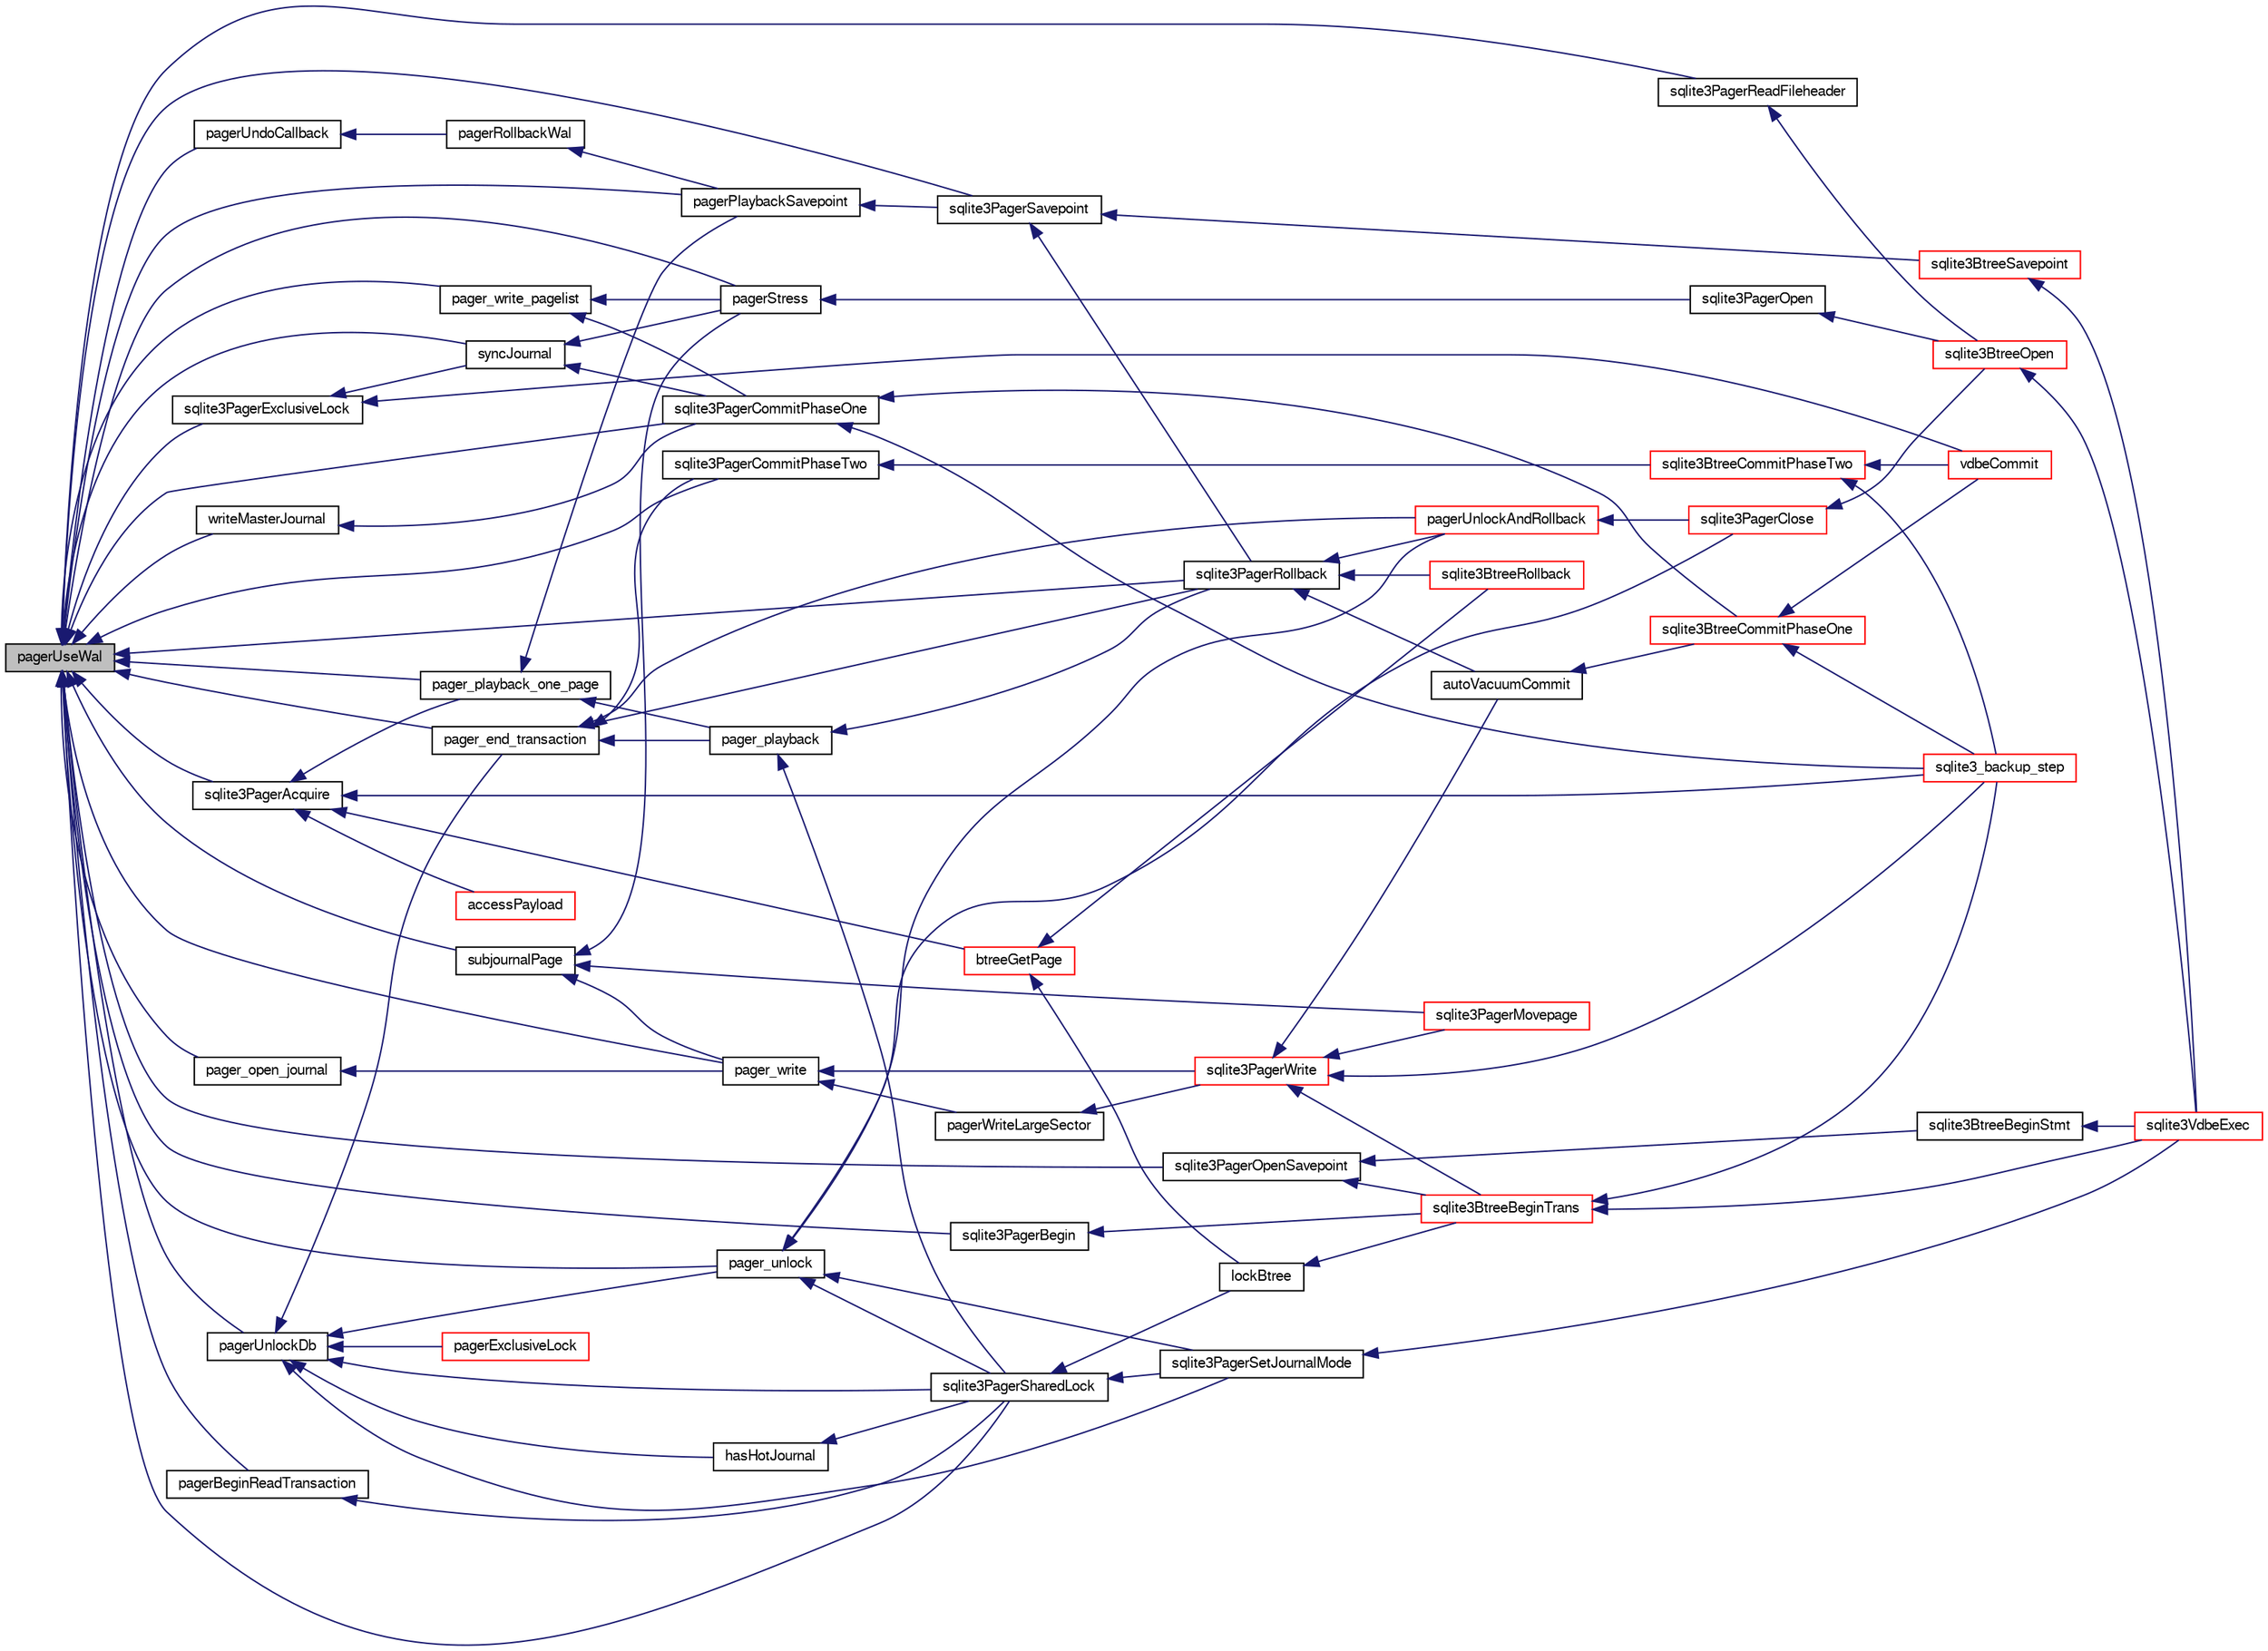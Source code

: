 digraph "pagerUseWal"
{
  edge [fontname="FreeSans",fontsize="10",labelfontname="FreeSans",labelfontsize="10"];
  node [fontname="FreeSans",fontsize="10",shape=record];
  rankdir="LR";
  Node209634 [label="pagerUseWal",height=0.2,width=0.4,color="black", fillcolor="grey75", style="filled", fontcolor="black"];
  Node209634 -> Node209635 [dir="back",color="midnightblue",fontsize="10",style="solid",fontname="FreeSans"];
  Node209635 [label="pagerUnlockDb",height=0.2,width=0.4,color="black", fillcolor="white", style="filled",URL="$sqlite3_8c.html#a8ac54f19421c76b5045a40b42d282c32"];
  Node209635 -> Node209636 [dir="back",color="midnightblue",fontsize="10",style="solid",fontname="FreeSans"];
  Node209636 [label="pager_unlock",height=0.2,width=0.4,color="black", fillcolor="white", style="filled",URL="$sqlite3_8c.html#a5b54bd09bd76fa68eb6310fbf9bbaf20"];
  Node209636 -> Node209637 [dir="back",color="midnightblue",fontsize="10",style="solid",fontname="FreeSans"];
  Node209637 [label="pagerUnlockAndRollback",height=0.2,width=0.4,color="red", fillcolor="white", style="filled",URL="$sqlite3_8c.html#a02d96b7bf62c3b13ba905d168914518c"];
  Node209637 -> Node209638 [dir="back",color="midnightblue",fontsize="10",style="solid",fontname="FreeSans"];
  Node209638 [label="sqlite3PagerClose",height=0.2,width=0.4,color="red", fillcolor="white", style="filled",URL="$sqlite3_8c.html#af94b1f96b60689fd09422cce2c85f53f"];
  Node209638 -> Node209639 [dir="back",color="midnightblue",fontsize="10",style="solid",fontname="FreeSans"];
  Node209639 [label="sqlite3BtreeOpen",height=0.2,width=0.4,color="red", fillcolor="white", style="filled",URL="$sqlite3_8c.html#a13dcb44dc34af6ce9d38de9c5aa975f9"];
  Node209639 -> Node209640 [dir="back",color="midnightblue",fontsize="10",style="solid",fontname="FreeSans"];
  Node209640 [label="sqlite3VdbeExec",height=0.2,width=0.4,color="red", fillcolor="white", style="filled",URL="$sqlite3_8c.html#a8ce40a614bdc56719c4d642b1e4dfb21"];
  Node209636 -> Node209638 [dir="back",color="midnightblue",fontsize="10",style="solid",fontname="FreeSans"];
  Node209636 -> Node209915 [dir="back",color="midnightblue",fontsize="10",style="solid",fontname="FreeSans"];
  Node209915 [label="sqlite3PagerSharedLock",height=0.2,width=0.4,color="black", fillcolor="white", style="filled",URL="$sqlite3_8c.html#a58c197b629fb6eaacf96c7add57c70df"];
  Node209915 -> Node209916 [dir="back",color="midnightblue",fontsize="10",style="solid",fontname="FreeSans"];
  Node209916 [label="sqlite3PagerSetJournalMode",height=0.2,width=0.4,color="black", fillcolor="white", style="filled",URL="$sqlite3_8c.html#afb929a0a4553cda84de16180ddbd09f7"];
  Node209916 -> Node209640 [dir="back",color="midnightblue",fontsize="10",style="solid",fontname="FreeSans"];
  Node209915 -> Node209917 [dir="back",color="midnightblue",fontsize="10",style="solid",fontname="FreeSans"];
  Node209917 [label="lockBtree",height=0.2,width=0.4,color="black", fillcolor="white", style="filled",URL="$sqlite3_8c.html#a5b808194d3178be15705a420265cee9d"];
  Node209917 -> Node209918 [dir="back",color="midnightblue",fontsize="10",style="solid",fontname="FreeSans"];
  Node209918 [label="sqlite3BtreeBeginTrans",height=0.2,width=0.4,color="red", fillcolor="white", style="filled",URL="$sqlite3_8c.html#a52d6706df15c67c22aa7d0e290c16bf5"];
  Node209918 -> Node209853 [dir="back",color="midnightblue",fontsize="10",style="solid",fontname="FreeSans"];
  Node209853 [label="sqlite3_backup_step",height=0.2,width=0.4,color="red", fillcolor="white", style="filled",URL="$sqlite3_8h.html#a1699b75e98d082eebc465a9e64c35269"];
  Node209918 -> Node209640 [dir="back",color="midnightblue",fontsize="10",style="solid",fontname="FreeSans"];
  Node209636 -> Node209916 [dir="back",color="midnightblue",fontsize="10",style="solid",fontname="FreeSans"];
  Node209635 -> Node209986 [dir="back",color="midnightblue",fontsize="10",style="solid",fontname="FreeSans"];
  Node209986 [label="pager_end_transaction",height=0.2,width=0.4,color="black", fillcolor="white", style="filled",URL="$sqlite3_8c.html#a0814e2cfab386b1e3ba74528870339fe"];
  Node209986 -> Node209637 [dir="back",color="midnightblue",fontsize="10",style="solid",fontname="FreeSans"];
  Node209986 -> Node209914 [dir="back",color="midnightblue",fontsize="10",style="solid",fontname="FreeSans"];
  Node209914 [label="pager_playback",height=0.2,width=0.4,color="black", fillcolor="white", style="filled",URL="$sqlite3_8c.html#a9d9a750a9fc76eb4b668c8a16b164a65"];
  Node209914 -> Node209915 [dir="back",color="midnightblue",fontsize="10",style="solid",fontname="FreeSans"];
  Node209914 -> Node209920 [dir="back",color="midnightblue",fontsize="10",style="solid",fontname="FreeSans"];
  Node209920 [label="sqlite3PagerRollback",height=0.2,width=0.4,color="black", fillcolor="white", style="filled",URL="$sqlite3_8c.html#afdd2ecbb97b7a716892ff6bd10c7dfd0"];
  Node209920 -> Node209637 [dir="back",color="midnightblue",fontsize="10",style="solid",fontname="FreeSans"];
  Node209920 -> Node209921 [dir="back",color="midnightblue",fontsize="10",style="solid",fontname="FreeSans"];
  Node209921 [label="autoVacuumCommit",height=0.2,width=0.4,color="black", fillcolor="white", style="filled",URL="$sqlite3_8c.html#a809d22c6311135ae3048adf41febaef0"];
  Node209921 -> Node209922 [dir="back",color="midnightblue",fontsize="10",style="solid",fontname="FreeSans"];
  Node209922 [label="sqlite3BtreeCommitPhaseOne",height=0.2,width=0.4,color="red", fillcolor="white", style="filled",URL="$sqlite3_8c.html#ae266cba101e64ad99a166f237532e262"];
  Node209922 -> Node209853 [dir="back",color="midnightblue",fontsize="10",style="solid",fontname="FreeSans"];
  Node209922 -> Node209924 [dir="back",color="midnightblue",fontsize="10",style="solid",fontname="FreeSans"];
  Node209924 [label="vdbeCommit",height=0.2,width=0.4,color="red", fillcolor="white", style="filled",URL="$sqlite3_8c.html#a5d7f1e0625451b987728f600cfe1b92d"];
  Node209920 -> Node209925 [dir="back",color="midnightblue",fontsize="10",style="solid",fontname="FreeSans"];
  Node209925 [label="sqlite3BtreeRollback",height=0.2,width=0.4,color="red", fillcolor="white", style="filled",URL="$sqlite3_8c.html#a317473acdafdd688385c8954f09de186"];
  Node209986 -> Node209987 [dir="back",color="midnightblue",fontsize="10",style="solid",fontname="FreeSans"];
  Node209987 [label="sqlite3PagerCommitPhaseTwo",height=0.2,width=0.4,color="black", fillcolor="white", style="filled",URL="$sqlite3_8c.html#a18af1df44bbc3ae598f0559f6fc5861e"];
  Node209987 -> Node209988 [dir="back",color="midnightblue",fontsize="10",style="solid",fontname="FreeSans"];
  Node209988 [label="sqlite3BtreeCommitPhaseTwo",height=0.2,width=0.4,color="red", fillcolor="white", style="filled",URL="$sqlite3_8c.html#a84764f43cb4ca50bcac1fc674e8d6dd9"];
  Node209988 -> Node209853 [dir="back",color="midnightblue",fontsize="10",style="solid",fontname="FreeSans"];
  Node209988 -> Node209924 [dir="back",color="midnightblue",fontsize="10",style="solid",fontname="FreeSans"];
  Node209986 -> Node209920 [dir="back",color="midnightblue",fontsize="10",style="solid",fontname="FreeSans"];
  Node209635 -> Node210023 [dir="back",color="midnightblue",fontsize="10",style="solid",fontname="FreeSans"];
  Node210023 [label="hasHotJournal",height=0.2,width=0.4,color="black", fillcolor="white", style="filled",URL="$sqlite3_8c.html#a875dc699b7a0e8ab6ba19170e5096d5e"];
  Node210023 -> Node209915 [dir="back",color="midnightblue",fontsize="10",style="solid",fontname="FreeSans"];
  Node209635 -> Node209915 [dir="back",color="midnightblue",fontsize="10",style="solid",fontname="FreeSans"];
  Node209635 -> Node209916 [dir="back",color="midnightblue",fontsize="10",style="solid",fontname="FreeSans"];
  Node209635 -> Node210024 [dir="back",color="midnightblue",fontsize="10",style="solid",fontname="FreeSans"];
  Node210024 [label="pagerExclusiveLock",height=0.2,width=0.4,color="red", fillcolor="white", style="filled",URL="$sqlite3_8c.html#a7f978cc8af52489d388024ebf2b88112"];
  Node209634 -> Node210029 [dir="back",color="midnightblue",fontsize="10",style="solid",fontname="FreeSans"];
  Node210029 [label="writeMasterJournal",height=0.2,width=0.4,color="black", fillcolor="white", style="filled",URL="$sqlite3_8c.html#a6df09ec3e85ec74c6ee0bbbbe72a8cf3"];
  Node210029 -> Node209993 [dir="back",color="midnightblue",fontsize="10",style="solid",fontname="FreeSans"];
  Node209993 [label="sqlite3PagerCommitPhaseOne",height=0.2,width=0.4,color="black", fillcolor="white", style="filled",URL="$sqlite3_8c.html#a2baf986bff9120486e9acc5951494ea7"];
  Node209993 -> Node209922 [dir="back",color="midnightblue",fontsize="10",style="solid",fontname="FreeSans"];
  Node209993 -> Node209853 [dir="back",color="midnightblue",fontsize="10",style="solid",fontname="FreeSans"];
  Node209634 -> Node209636 [dir="back",color="midnightblue",fontsize="10",style="solid",fontname="FreeSans"];
  Node209634 -> Node209986 [dir="back",color="midnightblue",fontsize="10",style="solid",fontname="FreeSans"];
  Node209634 -> Node209913 [dir="back",color="midnightblue",fontsize="10",style="solid",fontname="FreeSans"];
  Node209913 [label="pager_playback_one_page",height=0.2,width=0.4,color="black", fillcolor="white", style="filled",URL="$sqlite3_8c.html#adfca1dee9939482792fe2b4ed982d00e"];
  Node209913 -> Node209914 [dir="back",color="midnightblue",fontsize="10",style="solid",fontname="FreeSans"];
  Node209913 -> Node209926 [dir="back",color="midnightblue",fontsize="10",style="solid",fontname="FreeSans"];
  Node209926 [label="pagerPlaybackSavepoint",height=0.2,width=0.4,color="black", fillcolor="white", style="filled",URL="$sqlite3_8c.html#aedf76c3b6661c4244cc3e2c5464fd12e"];
  Node209926 -> Node209927 [dir="back",color="midnightblue",fontsize="10",style="solid",fontname="FreeSans"];
  Node209927 [label="sqlite3PagerSavepoint",height=0.2,width=0.4,color="black", fillcolor="white", style="filled",URL="$sqlite3_8c.html#a8b5f1920b6a8b564a47e243868f2c8d4"];
  Node209927 -> Node209920 [dir="back",color="midnightblue",fontsize="10",style="solid",fontname="FreeSans"];
  Node209927 -> Node209928 [dir="back",color="midnightblue",fontsize="10",style="solid",fontname="FreeSans"];
  Node209928 [label="sqlite3BtreeSavepoint",height=0.2,width=0.4,color="red", fillcolor="white", style="filled",URL="$sqlite3_8c.html#a4580edf7e5192abf64317a3931972115"];
  Node209928 -> Node209640 [dir="back",color="midnightblue",fontsize="10",style="solid",fontname="FreeSans"];
  Node209634 -> Node209989 [dir="back",color="midnightblue",fontsize="10",style="solid",fontname="FreeSans"];
  Node209989 [label="pagerUndoCallback",height=0.2,width=0.4,color="black", fillcolor="white", style="filled",URL="$sqlite3_8c.html#aca578b7eaed97dbbc2219eb67e1de24f"];
  Node209989 -> Node209990 [dir="back",color="midnightblue",fontsize="10",style="solid",fontname="FreeSans"];
  Node209990 [label="pagerRollbackWal",height=0.2,width=0.4,color="black", fillcolor="white", style="filled",URL="$sqlite3_8c.html#a80911cae8e3a137646b54d4e3e52147b"];
  Node209990 -> Node209926 [dir="back",color="midnightblue",fontsize="10",style="solid",fontname="FreeSans"];
  Node209634 -> Node210030 [dir="back",color="midnightblue",fontsize="10",style="solid",fontname="FreeSans"];
  Node210030 [label="pagerBeginReadTransaction",height=0.2,width=0.4,color="black", fillcolor="white", style="filled",URL="$sqlite3_8c.html#a4a484b6c404f96050418d965e3cc17a1"];
  Node210030 -> Node209915 [dir="back",color="midnightblue",fontsize="10",style="solid",fontname="FreeSans"];
  Node209634 -> Node209926 [dir="back",color="midnightblue",fontsize="10",style="solid",fontname="FreeSans"];
  Node209634 -> Node210031 [dir="back",color="midnightblue",fontsize="10",style="solid",fontname="FreeSans"];
  Node210031 [label="sqlite3PagerReadFileheader",height=0.2,width=0.4,color="black", fillcolor="white", style="filled",URL="$sqlite3_8c.html#a7f5d7106f696229a68737d16b4046b3a"];
  Node210031 -> Node209639 [dir="back",color="midnightblue",fontsize="10",style="solid",fontname="FreeSans"];
  Node209634 -> Node210032 [dir="back",color="midnightblue",fontsize="10",style="solid",fontname="FreeSans"];
  Node210032 [label="syncJournal",height=0.2,width=0.4,color="black", fillcolor="white", style="filled",URL="$sqlite3_8c.html#a53f9f2b680d397f110a892f8931623c6"];
  Node210032 -> Node210005 [dir="back",color="midnightblue",fontsize="10",style="solid",fontname="FreeSans"];
  Node210005 [label="pagerStress",height=0.2,width=0.4,color="black", fillcolor="white", style="filled",URL="$sqlite3_8c.html#abb21a3a371038e9e3e69af0f21a1b386"];
  Node210005 -> Node210006 [dir="back",color="midnightblue",fontsize="10",style="solid",fontname="FreeSans"];
  Node210006 [label="sqlite3PagerOpen",height=0.2,width=0.4,color="black", fillcolor="white", style="filled",URL="$sqlite3_8c.html#a5b4a74e8a1754922c482b7af19b30611"];
  Node210006 -> Node209639 [dir="back",color="midnightblue",fontsize="10",style="solid",fontname="FreeSans"];
  Node210032 -> Node209993 [dir="back",color="midnightblue",fontsize="10",style="solid",fontname="FreeSans"];
  Node209634 -> Node210007 [dir="back",color="midnightblue",fontsize="10",style="solid",fontname="FreeSans"];
  Node210007 [label="pager_write_pagelist",height=0.2,width=0.4,color="black", fillcolor="white", style="filled",URL="$sqlite3_8c.html#a6287c834edd4d88c1757d45a9d7f7dcc"];
  Node210007 -> Node210005 [dir="back",color="midnightblue",fontsize="10",style="solid",fontname="FreeSans"];
  Node210007 -> Node209993 [dir="back",color="midnightblue",fontsize="10",style="solid",fontname="FreeSans"];
  Node209634 -> Node210033 [dir="back",color="midnightblue",fontsize="10",style="solid",fontname="FreeSans"];
  Node210033 [label="subjournalPage",height=0.2,width=0.4,color="black", fillcolor="white", style="filled",URL="$sqlite3_8c.html#a836f5a13ba09ee3f118ebe73b58591c4"];
  Node210033 -> Node210005 [dir="back",color="midnightblue",fontsize="10",style="solid",fontname="FreeSans"];
  Node210033 -> Node210034 [dir="back",color="midnightblue",fontsize="10",style="solid",fontname="FreeSans"];
  Node210034 [label="pager_write",height=0.2,width=0.4,color="black", fillcolor="white", style="filled",URL="$sqlite3_8c.html#aa5dbf1a9dcccf0aa140b04b81325517f"];
  Node210034 -> Node210008 [dir="back",color="midnightblue",fontsize="10",style="solid",fontname="FreeSans"];
  Node210008 [label="pagerWriteLargeSector",height=0.2,width=0.4,color="black", fillcolor="white", style="filled",URL="$sqlite3_8c.html#a06334f0cc1c2dc95ffe29c2359928b92"];
  Node210008 -> Node210009 [dir="back",color="midnightblue",fontsize="10",style="solid",fontname="FreeSans"];
  Node210009 [label="sqlite3PagerWrite",height=0.2,width=0.4,color="red", fillcolor="white", style="filled",URL="$sqlite3_8c.html#ad4b8aee028ee99575b0748b299e04ed0"];
  Node210009 -> Node210010 [dir="back",color="midnightblue",fontsize="10",style="solid",fontname="FreeSans"];
  Node210010 [label="sqlite3PagerMovepage",height=0.2,width=0.4,color="red", fillcolor="white", style="filled",URL="$sqlite3_8c.html#a8cdedc7a185709301f12c4d7b305aa1e"];
  Node210009 -> Node209918 [dir="back",color="midnightblue",fontsize="10",style="solid",fontname="FreeSans"];
  Node210009 -> Node209921 [dir="back",color="midnightblue",fontsize="10",style="solid",fontname="FreeSans"];
  Node210009 -> Node209853 [dir="back",color="midnightblue",fontsize="10",style="solid",fontname="FreeSans"];
  Node210034 -> Node210009 [dir="back",color="midnightblue",fontsize="10",style="solid",fontname="FreeSans"];
  Node210033 -> Node210010 [dir="back",color="midnightblue",fontsize="10",style="solid",fontname="FreeSans"];
  Node209634 -> Node210005 [dir="back",color="midnightblue",fontsize="10",style="solid",fontname="FreeSans"];
  Node209634 -> Node209915 [dir="back",color="midnightblue",fontsize="10",style="solid",fontname="FreeSans"];
  Node209634 -> Node209912 [dir="back",color="midnightblue",fontsize="10",style="solid",fontname="FreeSans"];
  Node209912 [label="sqlite3PagerAcquire",height=0.2,width=0.4,color="black", fillcolor="white", style="filled",URL="$sqlite3_8c.html#a22a53daafd2bd778cda390312651f994"];
  Node209912 -> Node209913 [dir="back",color="midnightblue",fontsize="10",style="solid",fontname="FreeSans"];
  Node209912 -> Node209930 [dir="back",color="midnightblue",fontsize="10",style="solid",fontname="FreeSans"];
  Node209930 [label="btreeGetPage",height=0.2,width=0.4,color="red", fillcolor="white", style="filled",URL="$sqlite3_8c.html#ac59679e30ceb0190614fbd19a7feb6de"];
  Node209930 -> Node209917 [dir="back",color="midnightblue",fontsize="10",style="solid",fontname="FreeSans"];
  Node209930 -> Node209925 [dir="back",color="midnightblue",fontsize="10",style="solid",fontname="FreeSans"];
  Node209912 -> Node209966 [dir="back",color="midnightblue",fontsize="10",style="solid",fontname="FreeSans"];
  Node209966 [label="accessPayload",height=0.2,width=0.4,color="red", fillcolor="white", style="filled",URL="$sqlite3_8c.html#acf70e6d3cb6afd54d677b3dffb6959d2"];
  Node209912 -> Node209853 [dir="back",color="midnightblue",fontsize="10",style="solid",fontname="FreeSans"];
  Node209634 -> Node210035 [dir="back",color="midnightblue",fontsize="10",style="solid",fontname="FreeSans"];
  Node210035 [label="pager_open_journal",height=0.2,width=0.4,color="black", fillcolor="white", style="filled",URL="$sqlite3_8c.html#a9a5224f8941dc99ce19bb0eb24766d00"];
  Node210035 -> Node210034 [dir="back",color="midnightblue",fontsize="10",style="solid",fontname="FreeSans"];
  Node209634 -> Node210036 [dir="back",color="midnightblue",fontsize="10",style="solid",fontname="FreeSans"];
  Node210036 [label="sqlite3PagerBegin",height=0.2,width=0.4,color="black", fillcolor="white", style="filled",URL="$sqlite3_8c.html#a693d0ab5cecd4a8001da6fa21f44d99e"];
  Node210036 -> Node209918 [dir="back",color="midnightblue",fontsize="10",style="solid",fontname="FreeSans"];
  Node209634 -> Node210034 [dir="back",color="midnightblue",fontsize="10",style="solid",fontname="FreeSans"];
  Node209634 -> Node210037 [dir="back",color="midnightblue",fontsize="10",style="solid",fontname="FreeSans"];
  Node210037 [label="sqlite3PagerExclusiveLock",height=0.2,width=0.4,color="black", fillcolor="white", style="filled",URL="$sqlite3_8c.html#a8fe341ad82f247586f5a357fdbdb2a11"];
  Node210037 -> Node210032 [dir="back",color="midnightblue",fontsize="10",style="solid",fontname="FreeSans"];
  Node210037 -> Node209924 [dir="back",color="midnightblue",fontsize="10",style="solid",fontname="FreeSans"];
  Node209634 -> Node209993 [dir="back",color="midnightblue",fontsize="10",style="solid",fontname="FreeSans"];
  Node209634 -> Node209987 [dir="back",color="midnightblue",fontsize="10",style="solid",fontname="FreeSans"];
  Node209634 -> Node209920 [dir="back",color="midnightblue",fontsize="10",style="solid",fontname="FreeSans"];
  Node209634 -> Node210038 [dir="back",color="midnightblue",fontsize="10",style="solid",fontname="FreeSans"];
  Node210038 [label="sqlite3PagerOpenSavepoint",height=0.2,width=0.4,color="black", fillcolor="white", style="filled",URL="$sqlite3_8c.html#a5b4b3aed3fa0147c327fa7497e25be98"];
  Node210038 -> Node209918 [dir="back",color="midnightblue",fontsize="10",style="solid",fontname="FreeSans"];
  Node210038 -> Node210039 [dir="back",color="midnightblue",fontsize="10",style="solid",fontname="FreeSans"];
  Node210039 [label="sqlite3BtreeBeginStmt",height=0.2,width=0.4,color="black", fillcolor="white", style="filled",URL="$sqlite3_8c.html#ab0f7f15665a2d93234e9309410841b1d"];
  Node210039 -> Node209640 [dir="back",color="midnightblue",fontsize="10",style="solid",fontname="FreeSans"];
  Node209634 -> Node209927 [dir="back",color="midnightblue",fontsize="10",style="solid",fontname="FreeSans"];
}
